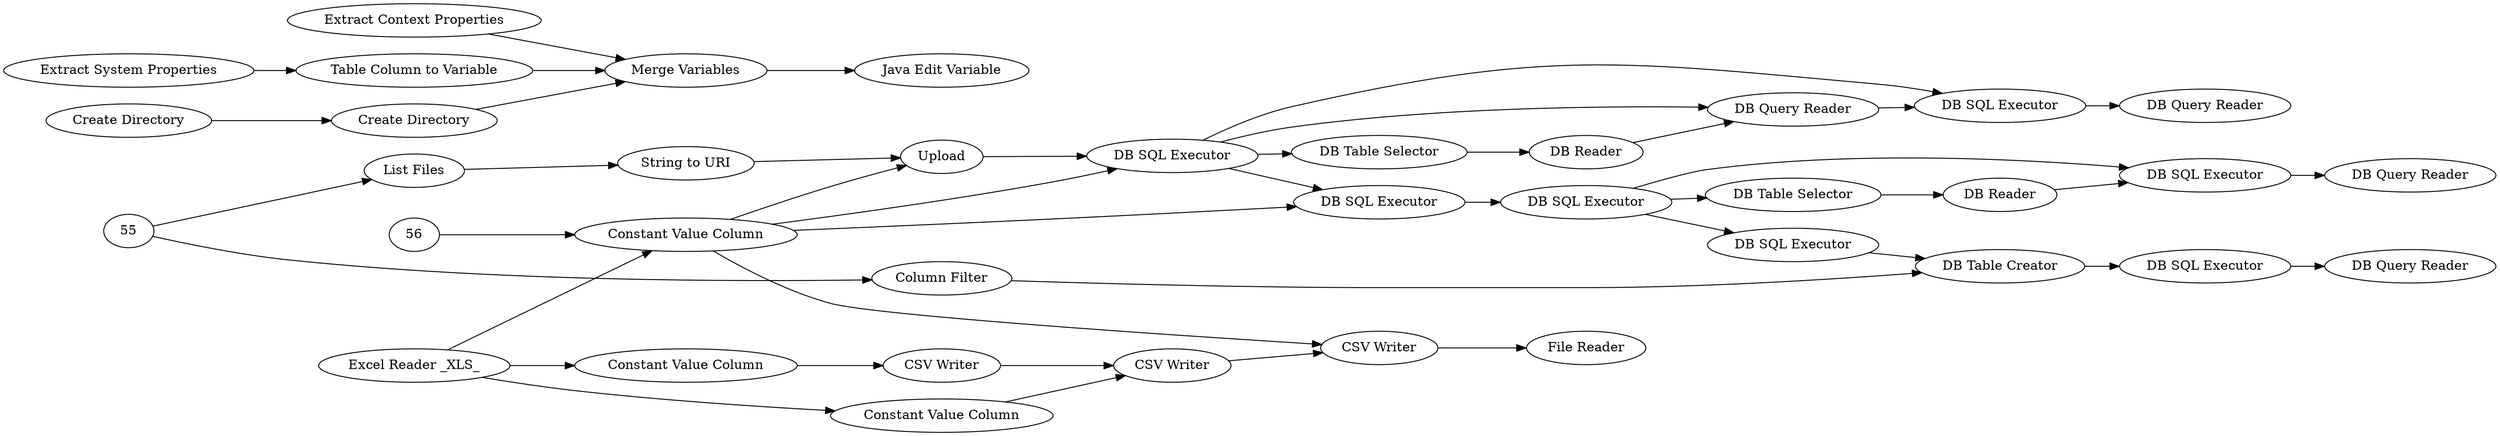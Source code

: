 digraph {
	4 [label=Upload]
	5 [label="List Files"]
	6 [label="String to URI"]
	42 [label="Create Local Big Data Environment"]
	43 [label="DB SQL Executor"]
	46 [label="DB Reader"]
	47 [label="DB Table Selector"]
	48 [label="DB SQL Executor"]
	49 [label="DB SQL Executor"]
	50 [label="DB Table Selector"]
	51 [label="DB Reader"]
	52 [label="DB SQL Executor"]
	53 [label="DB Query Reader"]
	54 [label="DB Query Reader"]
	1 [label="Excel Reader _XLS_"]
	2 [label="CSV Writer"]
	23 [label="File Reader"]
	38 [label="CSV Writer"]
	39 [label="CSV Writer"]
	40 [label="Constant Value Column"]
	41 [label="Constant Value Column"]
	42 [label="Constant Value Column"]
	10 [label="Extract Context Properties"]
	21 [label="Java Edit Variable"]
	28 [label="Extract System Properties"]
	29 [label="Merge Variables"]
	30 [label="Table Column to Variable"]
	44 [label="Create Directory"]
	45 [label="Create Directory"]
	57 [label="DB SQL Executor"]
	58 [label="DB Query Reader"]
	1846 [label="DB SQL Executor"]
	1853 [label="DB Table Creator"]
	1854 [label="Column Filter"]
	1855 [label="DB SQL Executor"]
	1856 [label="DB Query Reader"]
	1 -> 41
	1 -> 40
	1 -> 42
	2 -> 38
	38 -> 39
	39 -> 23
	40 -> 2
	41 -> 38
	42 -> 39
	10 -> 29
	28 -> 30
	29 -> 21
	30 -> 29
	44 -> 45
	45 -> 29
	4 -> 43
	5 -> 6
	6 -> 4
	42 -> 43
	42 -> 48
	42 -> 4
	43 -> 47
	43 -> 48
	43 -> 53
	43 -> 52
	46 -> 53
	47 -> 46
	48 -> 49
	49 -> 50
	49 -> 1846
	49 -> 57
	50 -> 51
	51 -> 57
	52 -> 54
	53 -> 52
	55 -> 1854
	55 -> 5
	56 -> 42
	57 -> 58
	1846 -> 1853
	1853 -> 1855
	1854 -> 1853
	1855 -> 1856
	rankdir=LR
}

